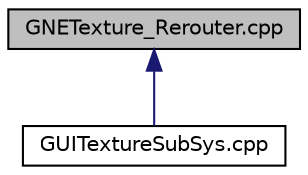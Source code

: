 digraph "GNETexture_Rerouter.cpp"
{
  edge [fontname="Helvetica",fontsize="10",labelfontname="Helvetica",labelfontsize="10"];
  node [fontname="Helvetica",fontsize="10",shape=record];
  Node1 [label="GNETexture_Rerouter.cpp",height=0.2,width=0.4,color="black", fillcolor="grey75", style="filled", fontcolor="black"];
  Node1 -> Node2 [dir="back",color="midnightblue",fontsize="10",style="solid",fontname="Helvetica"];
  Node2 [label="GUITextureSubSys.cpp",height=0.2,width=0.4,color="black", fillcolor="white", style="filled",URL="$d3/d53/_g_u_i_texture_sub_sys_8cpp.html"];
}
